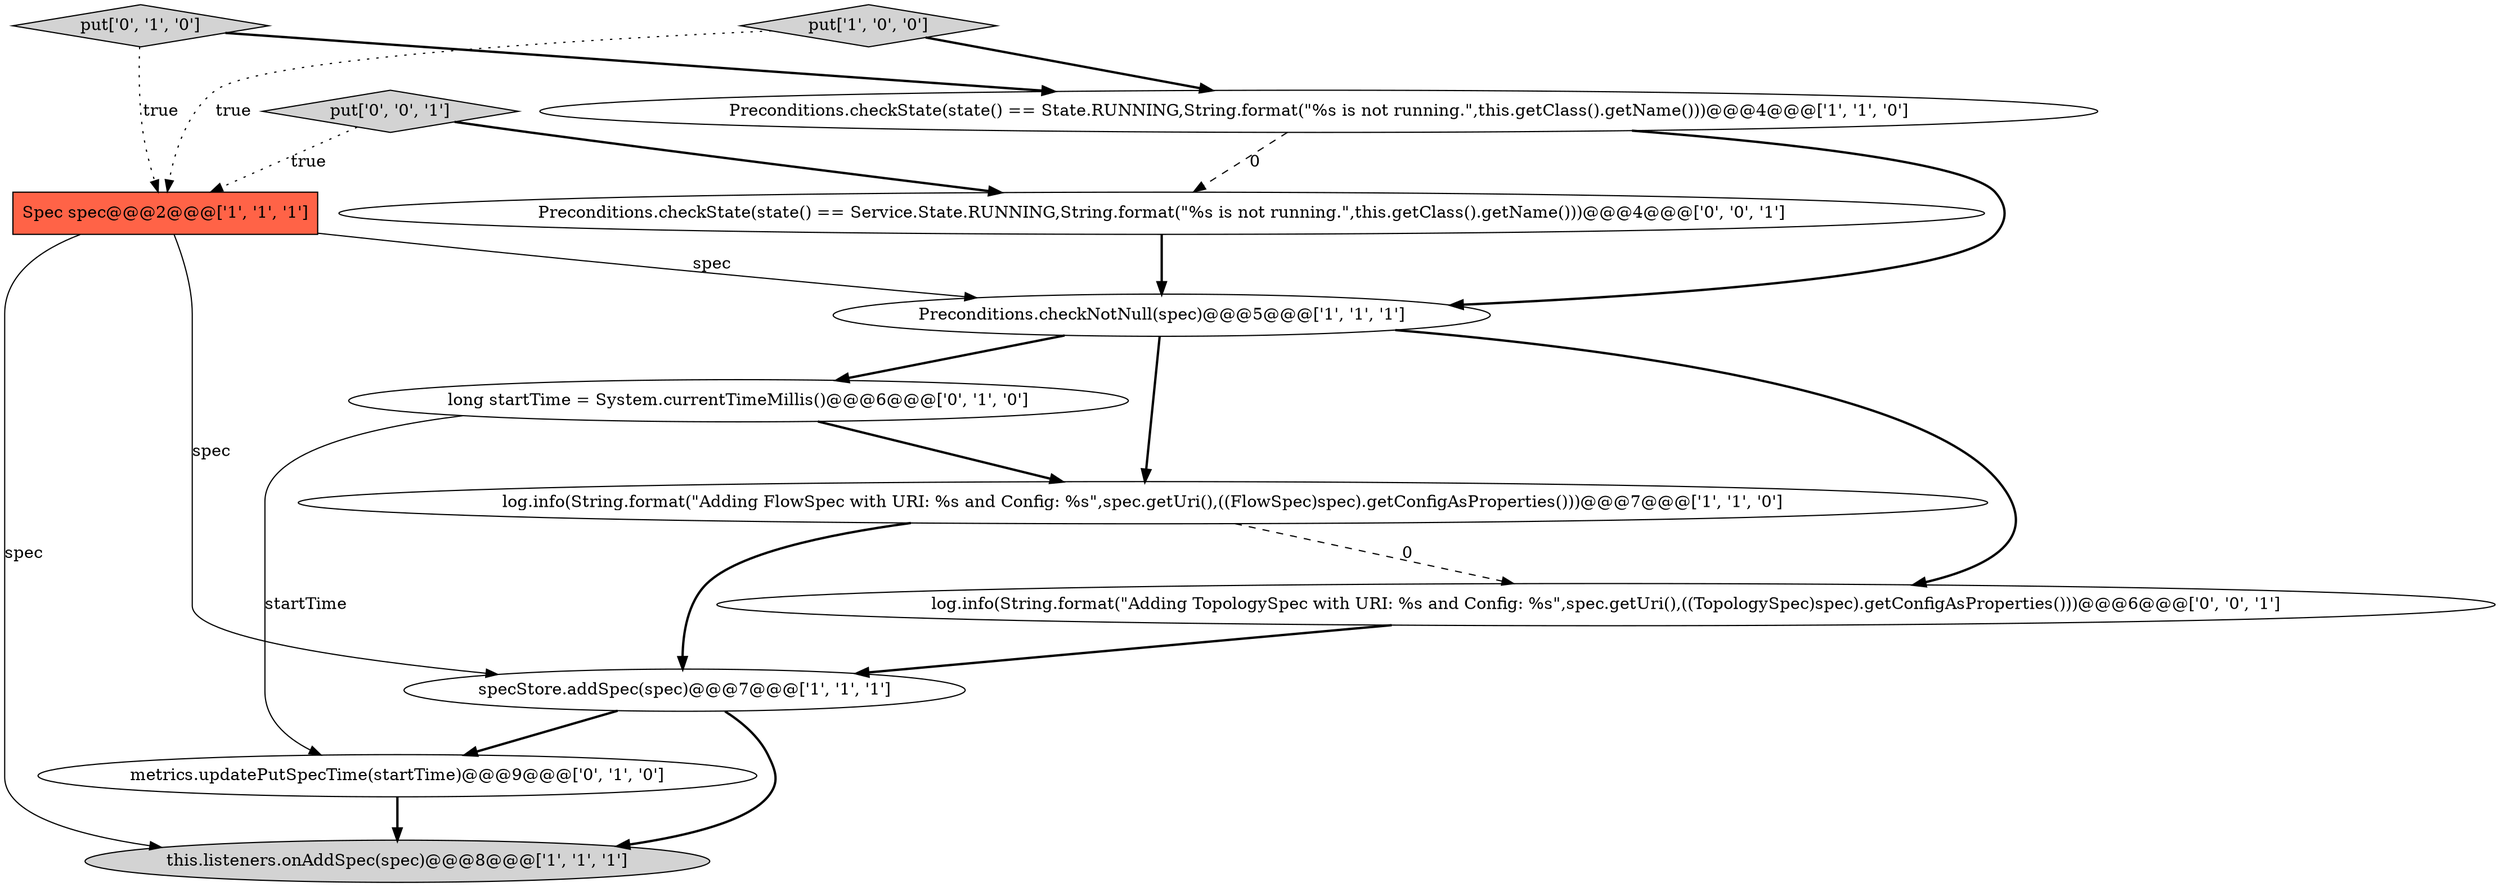 digraph {
5 [style = filled, label = "specStore.addSpec(spec)@@@7@@@['1', '1', '1']", fillcolor = white, shape = ellipse image = "AAA0AAABBB1BBB"];
6 [style = filled, label = "Preconditions.checkState(state() == State.RUNNING,String.format(\"%s is not running.\",this.getClass().getName()))@@@4@@@['1', '1', '0']", fillcolor = white, shape = ellipse image = "AAA0AAABBB1BBB"];
9 [style = filled, label = "put['0', '1', '0']", fillcolor = lightgray, shape = diamond image = "AAA0AAABBB2BBB"];
1 [style = filled, label = "log.info(String.format(\"Adding FlowSpec with URI: %s and Config: %s\",spec.getUri(),((FlowSpec)spec).getConfigAsProperties()))@@@7@@@['1', '1', '0']", fillcolor = white, shape = ellipse image = "AAA0AAABBB1BBB"];
12 [style = filled, label = "put['0', '0', '1']", fillcolor = lightgray, shape = diamond image = "AAA0AAABBB3BBB"];
7 [style = filled, label = "metrics.updatePutSpecTime(startTime)@@@9@@@['0', '1', '0']", fillcolor = white, shape = ellipse image = "AAA1AAABBB2BBB"];
3 [style = filled, label = "put['1', '0', '0']", fillcolor = lightgray, shape = diamond image = "AAA0AAABBB1BBB"];
11 [style = filled, label = "log.info(String.format(\"Adding TopologySpec with URI: %s and Config: %s\",spec.getUri(),((TopologySpec)spec).getConfigAsProperties()))@@@6@@@['0', '0', '1']", fillcolor = white, shape = ellipse image = "AAA0AAABBB3BBB"];
4 [style = filled, label = "Preconditions.checkNotNull(spec)@@@5@@@['1', '1', '1']", fillcolor = white, shape = ellipse image = "AAA0AAABBB1BBB"];
10 [style = filled, label = "Preconditions.checkState(state() == Service.State.RUNNING,String.format(\"%s is not running.\",this.getClass().getName()))@@@4@@@['0', '0', '1']", fillcolor = white, shape = ellipse image = "AAA0AAABBB3BBB"];
8 [style = filled, label = "long startTime = System.currentTimeMillis()@@@6@@@['0', '1', '0']", fillcolor = white, shape = ellipse image = "AAA1AAABBB2BBB"];
0 [style = filled, label = "Spec spec@@@2@@@['1', '1', '1']", fillcolor = tomato, shape = box image = "AAA0AAABBB1BBB"];
2 [style = filled, label = "this.listeners.onAddSpec(spec)@@@8@@@['1', '1', '1']", fillcolor = lightgray, shape = ellipse image = "AAA0AAABBB1BBB"];
5->2 [style = bold, label=""];
1->11 [style = dashed, label="0"];
6->4 [style = bold, label=""];
9->0 [style = dotted, label="true"];
4->11 [style = bold, label=""];
12->0 [style = dotted, label="true"];
4->8 [style = bold, label=""];
0->5 [style = solid, label="spec"];
4->1 [style = bold, label=""];
9->6 [style = bold, label=""];
3->6 [style = bold, label=""];
3->0 [style = dotted, label="true"];
8->1 [style = bold, label=""];
12->10 [style = bold, label=""];
10->4 [style = bold, label=""];
0->2 [style = solid, label="spec"];
0->4 [style = solid, label="spec"];
6->10 [style = dashed, label="0"];
5->7 [style = bold, label=""];
11->5 [style = bold, label=""];
8->7 [style = solid, label="startTime"];
1->5 [style = bold, label=""];
7->2 [style = bold, label=""];
}
